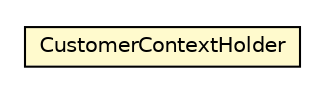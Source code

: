 #!/usr/local/bin/dot
#
# Class diagram 
# Generated by UMLGraph version R5_6_6-8-g8d7759 (http://www.umlgraph.org/)
#

digraph G {
	edge [fontname="Helvetica",fontsize=10,labelfontname="Helvetica",labelfontsize=10];
	node [fontname="Helvetica",fontsize=10,shape=plaintext];
	nodesep=0.25;
	ranksep=0.5;
	// org.dayatang.dsrouter.datasource.examples.CustomerContextHolder
	c18999 [label=<<table title="org.dayatang.dsrouter.datasource.examples.CustomerContextHolder" border="0" cellborder="1" cellspacing="0" cellpadding="2" port="p" bgcolor="lemonChiffon" href="./CustomerContextHolder.html">
		<tr><td><table border="0" cellspacing="0" cellpadding="1">
<tr><td align="center" balign="center"> CustomerContextHolder </td></tr>
		</table></td></tr>
		</table>>, URL="./CustomerContextHolder.html", fontname="Helvetica", fontcolor="black", fontsize=10.0];
}


